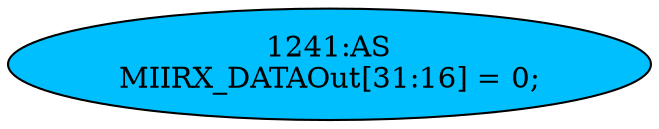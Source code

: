 strict digraph "" {
	node [label="\N"];
	"1241:AS"	 [ast="<pyverilog.vparser.ast.Assign object at 0x7fbdee0ed750>",
		def_var="['MIIRX_DATAOut']",
		fillcolor=deepskyblue,
		label="1241:AS
MIIRX_DATAOut[31:16] = 0;",
		statements="[]",
		style=filled,
		typ=Assign,
		use_var="[]"];
}

